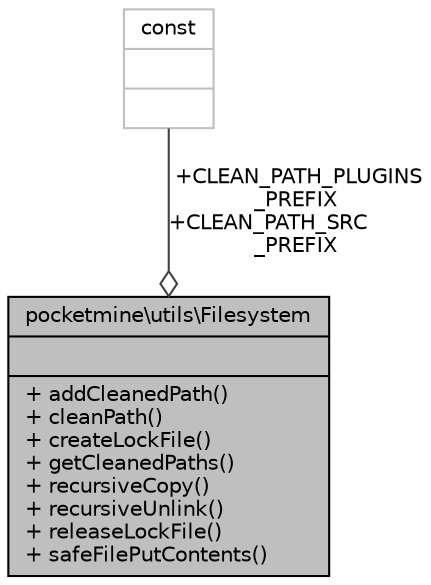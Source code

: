 digraph "pocketmine\utils\Filesystem"
{
 // INTERACTIVE_SVG=YES
 // LATEX_PDF_SIZE
  edge [fontname="Helvetica",fontsize="10",labelfontname="Helvetica",labelfontsize="10"];
  node [fontname="Helvetica",fontsize="10",shape=record];
  Node1 [label="{pocketmine\\utils\\Filesystem\n||+ addCleanedPath()\l+ cleanPath()\l+ createLockFile()\l+ getCleanedPaths()\l+ recursiveCopy()\l+ recursiveUnlink()\l+ releaseLockFile()\l+ safeFilePutContents()\l}",height=0.2,width=0.4,color="black", fillcolor="grey75", style="filled", fontcolor="black",tooltip=" "];
  Node2 -> Node1 [color="grey25",fontsize="10",style="solid",label=" +CLEAN_PATH_PLUGINS\l_PREFIX\n+CLEAN_PATH_SRC\l_PREFIX" ,arrowhead="odiamond",fontname="Helvetica"];
  Node2 [label="{const\n||}",height=0.2,width=0.4,color="grey75", fillcolor="white", style="filled",tooltip=" "];
}
